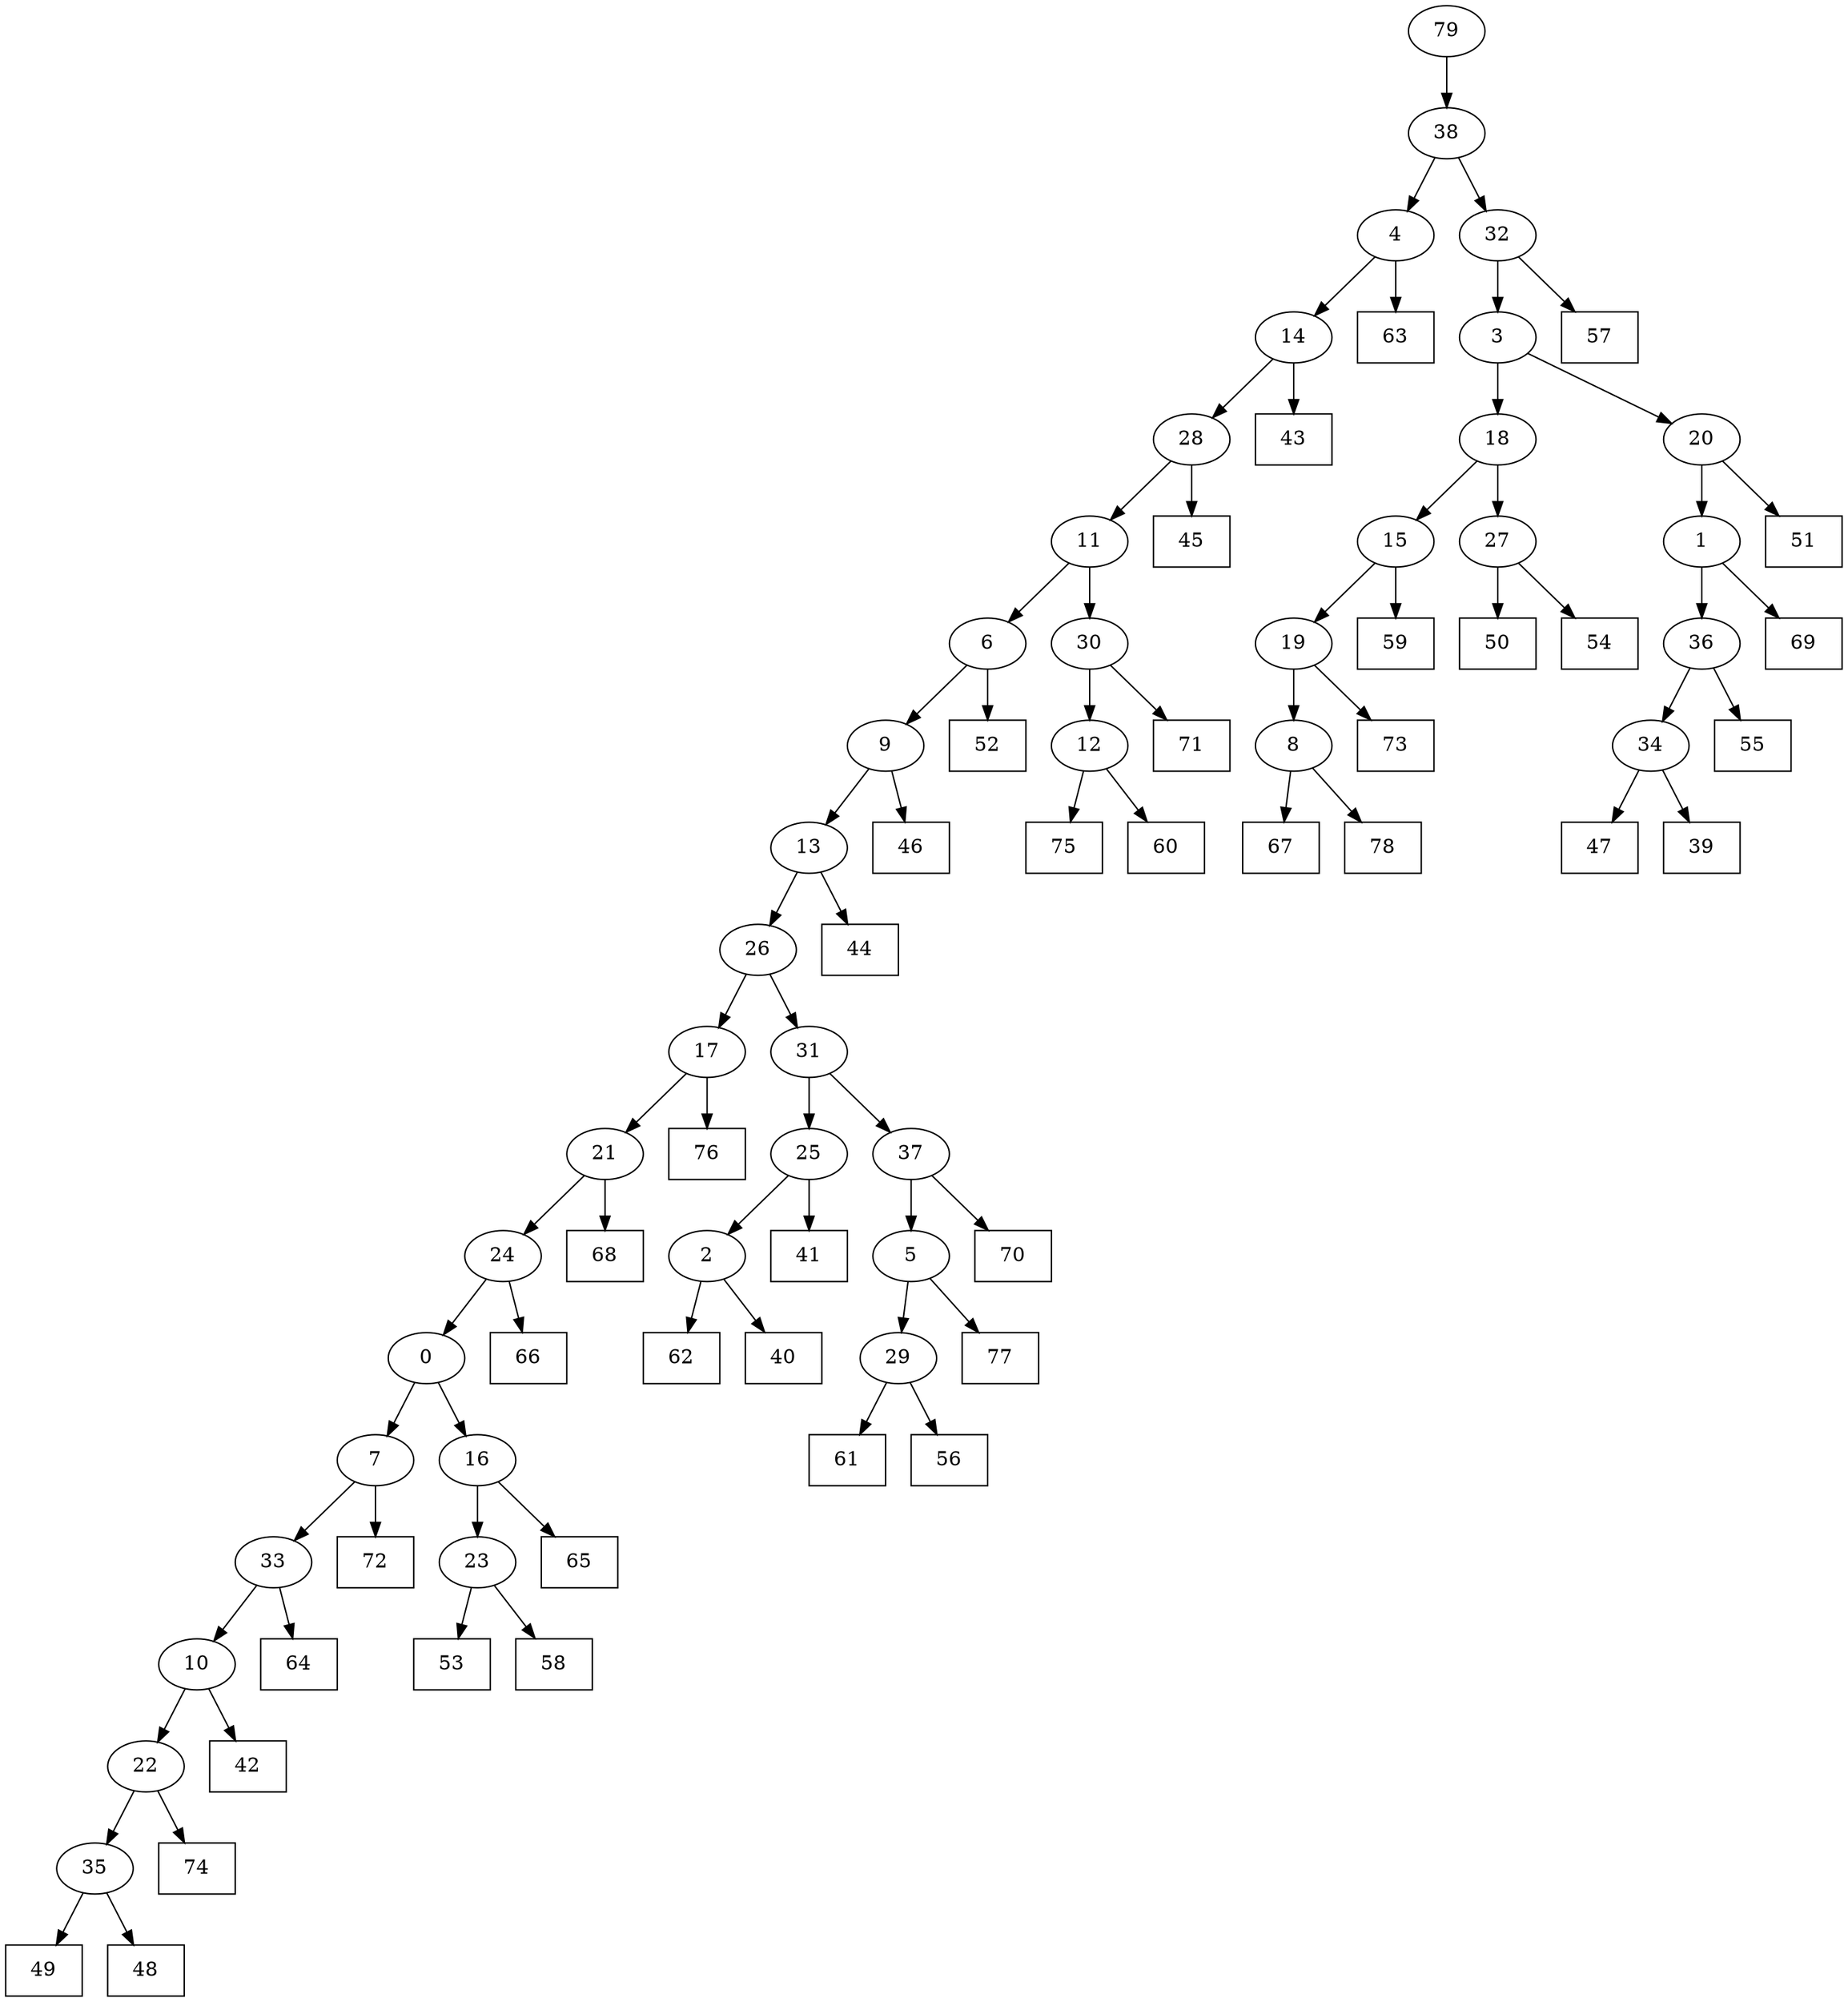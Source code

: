 digraph G {
0[label="0"];
1[label="1"];
2[label="2"];
3[label="3"];
4[label="4"];
5[label="5"];
6[label="6"];
7[label="7"];
8[label="8"];
9[label="9"];
10[label="10"];
11[label="11"];
12[label="12"];
13[label="13"];
14[label="14"];
15[label="15"];
16[label="16"];
17[label="17"];
18[label="18"];
19[label="19"];
20[label="20"];
21[label="21"];
22[label="22"];
23[label="23"];
24[label="24"];
25[label="25"];
26[label="26"];
27[label="27"];
28[label="28"];
29[label="29"];
30[label="30"];
31[label="31"];
32[label="32"];
33[label="33"];
34[label="34"];
35[label="35"];
36[label="36"];
37[label="37"];
38[label="38"];
39[shape=box,label="42"];
40[shape=box,label="61"];
41[shape=box,label="74"];
42[shape=box,label="65"];
43[shape=box,label="70"];
44[shape=box,label="47"];
45[shape=box,label="39"];
46[shape=box,label="62"];
47[shape=box,label="49"];
48[shape=box,label="50"];
49[shape=box,label="40"];
50[shape=box,label="53"];
51[shape=box,label="58"];
52[shape=box,label="45"];
53[shape=box,label="67"];
54[shape=box,label="68"];
55[shape=box,label="54"];
56[shape=box,label="66"];
57[shape=box,label="48"];
58[shape=box,label="75"];
59[shape=box,label="60"];
60[shape=box,label="69"];
61[shape=box,label="78"];
62[shape=box,label="44"];
63[shape=box,label="71"];
64[shape=box,label="73"];
65[shape=box,label="64"];
66[shape=box,label="56"];
67[shape=box,label="76"];
68[shape=box,label="51"];
69[shape=box,label="72"];
70[shape=box,label="41"];
71[shape=box,label="57"];
72[shape=box,label="63"];
73[shape=box,label="46"];
74[shape=box,label="52"];
75[shape=box,label="77"];
76[shape=box,label="43"];
77[shape=box,label="55"];
78[shape=box,label="59"];
79[label="79"];
14->76 ;
29->66 ;
6->74 ;
36->77 ;
34->44 ;
23->50 ;
4->14 ;
1->60 ;
4->72 ;
12->58 ;
10->39 ;
8->61 ;
12->59 ;
35->47 ;
31->37 ;
6->9 ;
22->41 ;
24->56 ;
16->42 ;
15->78 ;
11->6 ;
20->1 ;
26->31 ;
30->63 ;
37->43 ;
33->10 ;
0->7 ;
7->69 ;
37->5 ;
31->25 ;
25->70 ;
17->21 ;
21->24 ;
11->30 ;
30->12 ;
15->19 ;
19->8 ;
79->38 ;
18->27 ;
27->48 ;
17->67 ;
25->2 ;
2->49 ;
32->71 ;
9->13 ;
13->62 ;
9->73 ;
24->0 ;
0->16 ;
38->4 ;
13->26 ;
26->17 ;
5->75 ;
35->57 ;
32->3 ;
3->18 ;
18->15 ;
38->32 ;
3->20 ;
21->54 ;
16->23 ;
23->51 ;
7->33 ;
33->65 ;
2->46 ;
34->45 ;
8->53 ;
28->11 ;
20->68 ;
10->22 ;
22->35 ;
27->55 ;
14->28 ;
28->52 ;
5->29 ;
29->40 ;
19->64 ;
1->36 ;
36->34 ;
}
